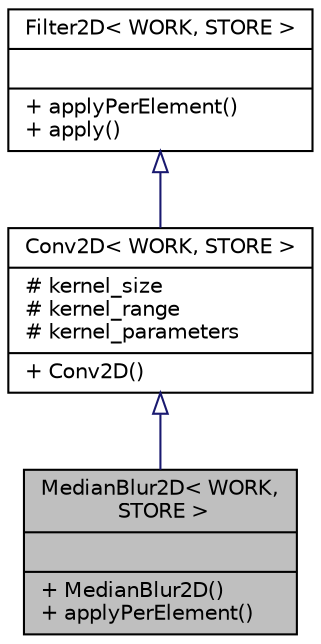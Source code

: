 digraph "MedianBlur2D&lt; WORK, STORE &gt;"
{
 // LATEX_PDF_SIZE
  edge [fontname="Helvetica",fontsize="10",labelfontname="Helvetica",labelfontsize="10"];
  node [fontname="Helvetica",fontsize="10",shape=record];
  Node1 [label="{MedianBlur2D\< WORK,\l STORE \>\n||+ MedianBlur2D()\l+ applyPerElement()\l}",height=0.2,width=0.4,color="black", fillcolor="grey75", style="filled", fontcolor="black",tooltip=" "];
  Node2 -> Node1 [dir="back",color="midnightblue",fontsize="10",style="solid",arrowtail="onormal",fontname="Helvetica"];
  Node2 [label="{Conv2D\< WORK, STORE \>\n|# kernel_size\l# kernel_range\l# kernel_parameters\l|+ Conv2D()\l}",height=0.2,width=0.4,color="black", fillcolor="white", style="filled",URL="$classConv2D.html",tooltip=" "];
  Node3 -> Node2 [dir="back",color="midnightblue",fontsize="10",style="solid",arrowtail="onormal",fontname="Helvetica"];
  Node3 [label="{Filter2D\< WORK, STORE \>\n||+ applyPerElement()\l+ apply()\l}",height=0.2,width=0.4,color="black", fillcolor="white", style="filled",URL="$classFilter2D.html",tooltip=" "];
}
